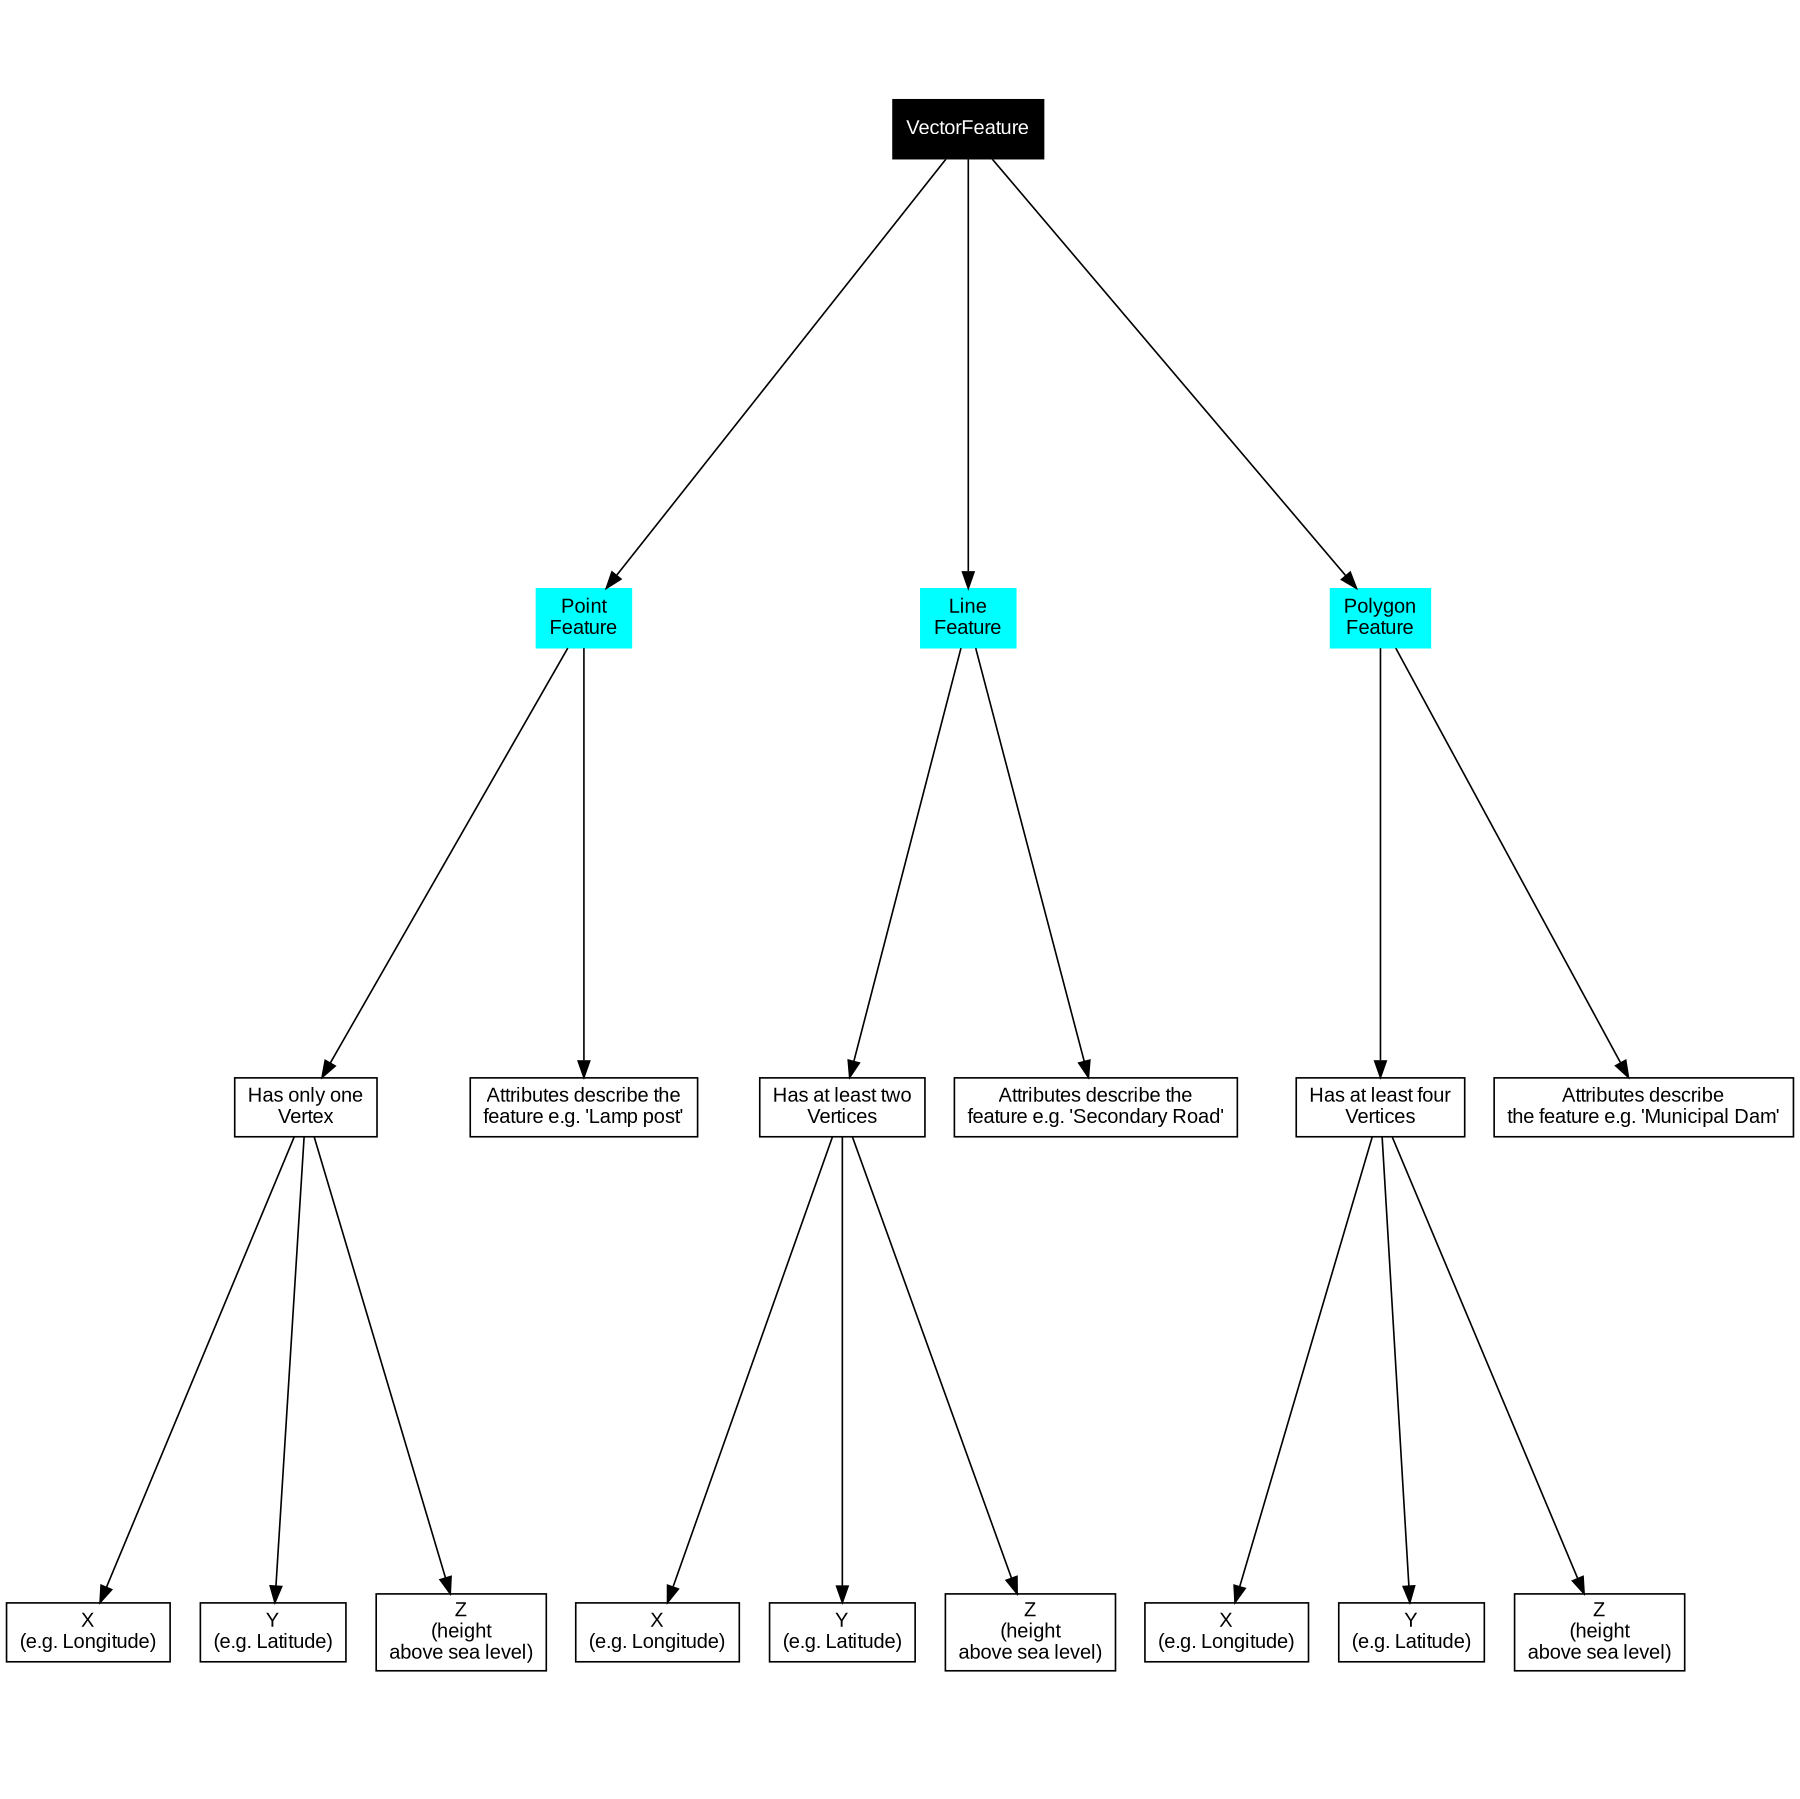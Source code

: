 //To generate the graph use:
//cat vector_diagram.dot | dot -T png -o vector_diagram.png ; display vector_diagram.png


digraph G {
  //
  // General Diagram Setup (global props)
  //
  concentrate=true;
  ratio=fill;
  size="12,12";
  node [shape=box fontsize=12 fontname="Arial"];
  //edge  [arrowtail=inv, arrowhead=none];
  VectorFeature[color=black, fontcolor=white, style=filled, weight=8];
  PointFeature[color=cyan, fontcolor=black, style=filled, weight=10];
  LineFeature[color=cyan, fontcolor=black, style=filled, weight=10];
  PolygonFeature[color=cyan, fontcolor=black, style=filled, weight=10];
  // If the name begins with cluster, the nodes and edges within the subgraphs
  // are drawn together (within a bounding rectangle). 
  // Only specify the nodes in the cluster, not the relationships for better results
  //subgraph clusterVertex {
    PointX [label="X\n(e.g. Longitude)\n"];
    PointY [label="Y\n(e.g. Latitude)\n"];
    PointZ [label="Z\n(height\nabove sea level)"];
  //}

  PointFeature [label="Point\nFeature"];
  LineFeature [label="Line\nFeature"];
  PolygonFeature [label="Polygon\nFeature"];
  
  
  LineX [label="X\n(e.g. Longitude)\n"];
  LineY [label="Y\n(e.g. Latitude)\n"];
  LineZ [label="Z\n(height\nabove sea level)"];
  
  PolygonX [label="X\n(e.g. Longitude)\n"];
  PolygonY [label="Y\n(e.g. Latitude)\n"];
  PolygonZ [label="Z\n(height\nabove sea level)"];

  PointVertex [label="Has only one\nVertex"];
  LineVertex [label="Has at least two\nVertices"];
  PolygonVertex [label="Has at least four\nVertices"];

  PointAttributes [label="Attributes describe the\nfeature e.g. 'Lamp post'"];
  LineAttributes [label="Attributes describe the\nfeature e.g. 'Secondary Road'"];
  PolygonAttributes [label="Attributes describe\nthe feature e.g. 'Municipal Dam'"];

  PointVertex -> PointX;
  PointVertex -> PointY;
  PointVertex -> PointZ;
  
  LineVertex -> LineX ;
  LineVertex -> LineY ;
  LineVertex -> LineZ ;
  
  PolygonVertex -> PolygonX;
  PolygonVertex -> PolygonY;
  PolygonVertex -> PolygonZ;
  
  VectorFeature -> PointFeature ;
  VectorFeature -> LineFeature ;
  VectorFeature -> PolygonFeature ;

  PointFeature -> PointAttributes ;
  LineFeature -> LineAttributes ;
  PolygonFeature -> PolygonAttributes ;

  PointFeature -> PointVertex ;
  LineFeature -> LineVertex ;
  PolygonFeature -> PolygonVertex ;

}
